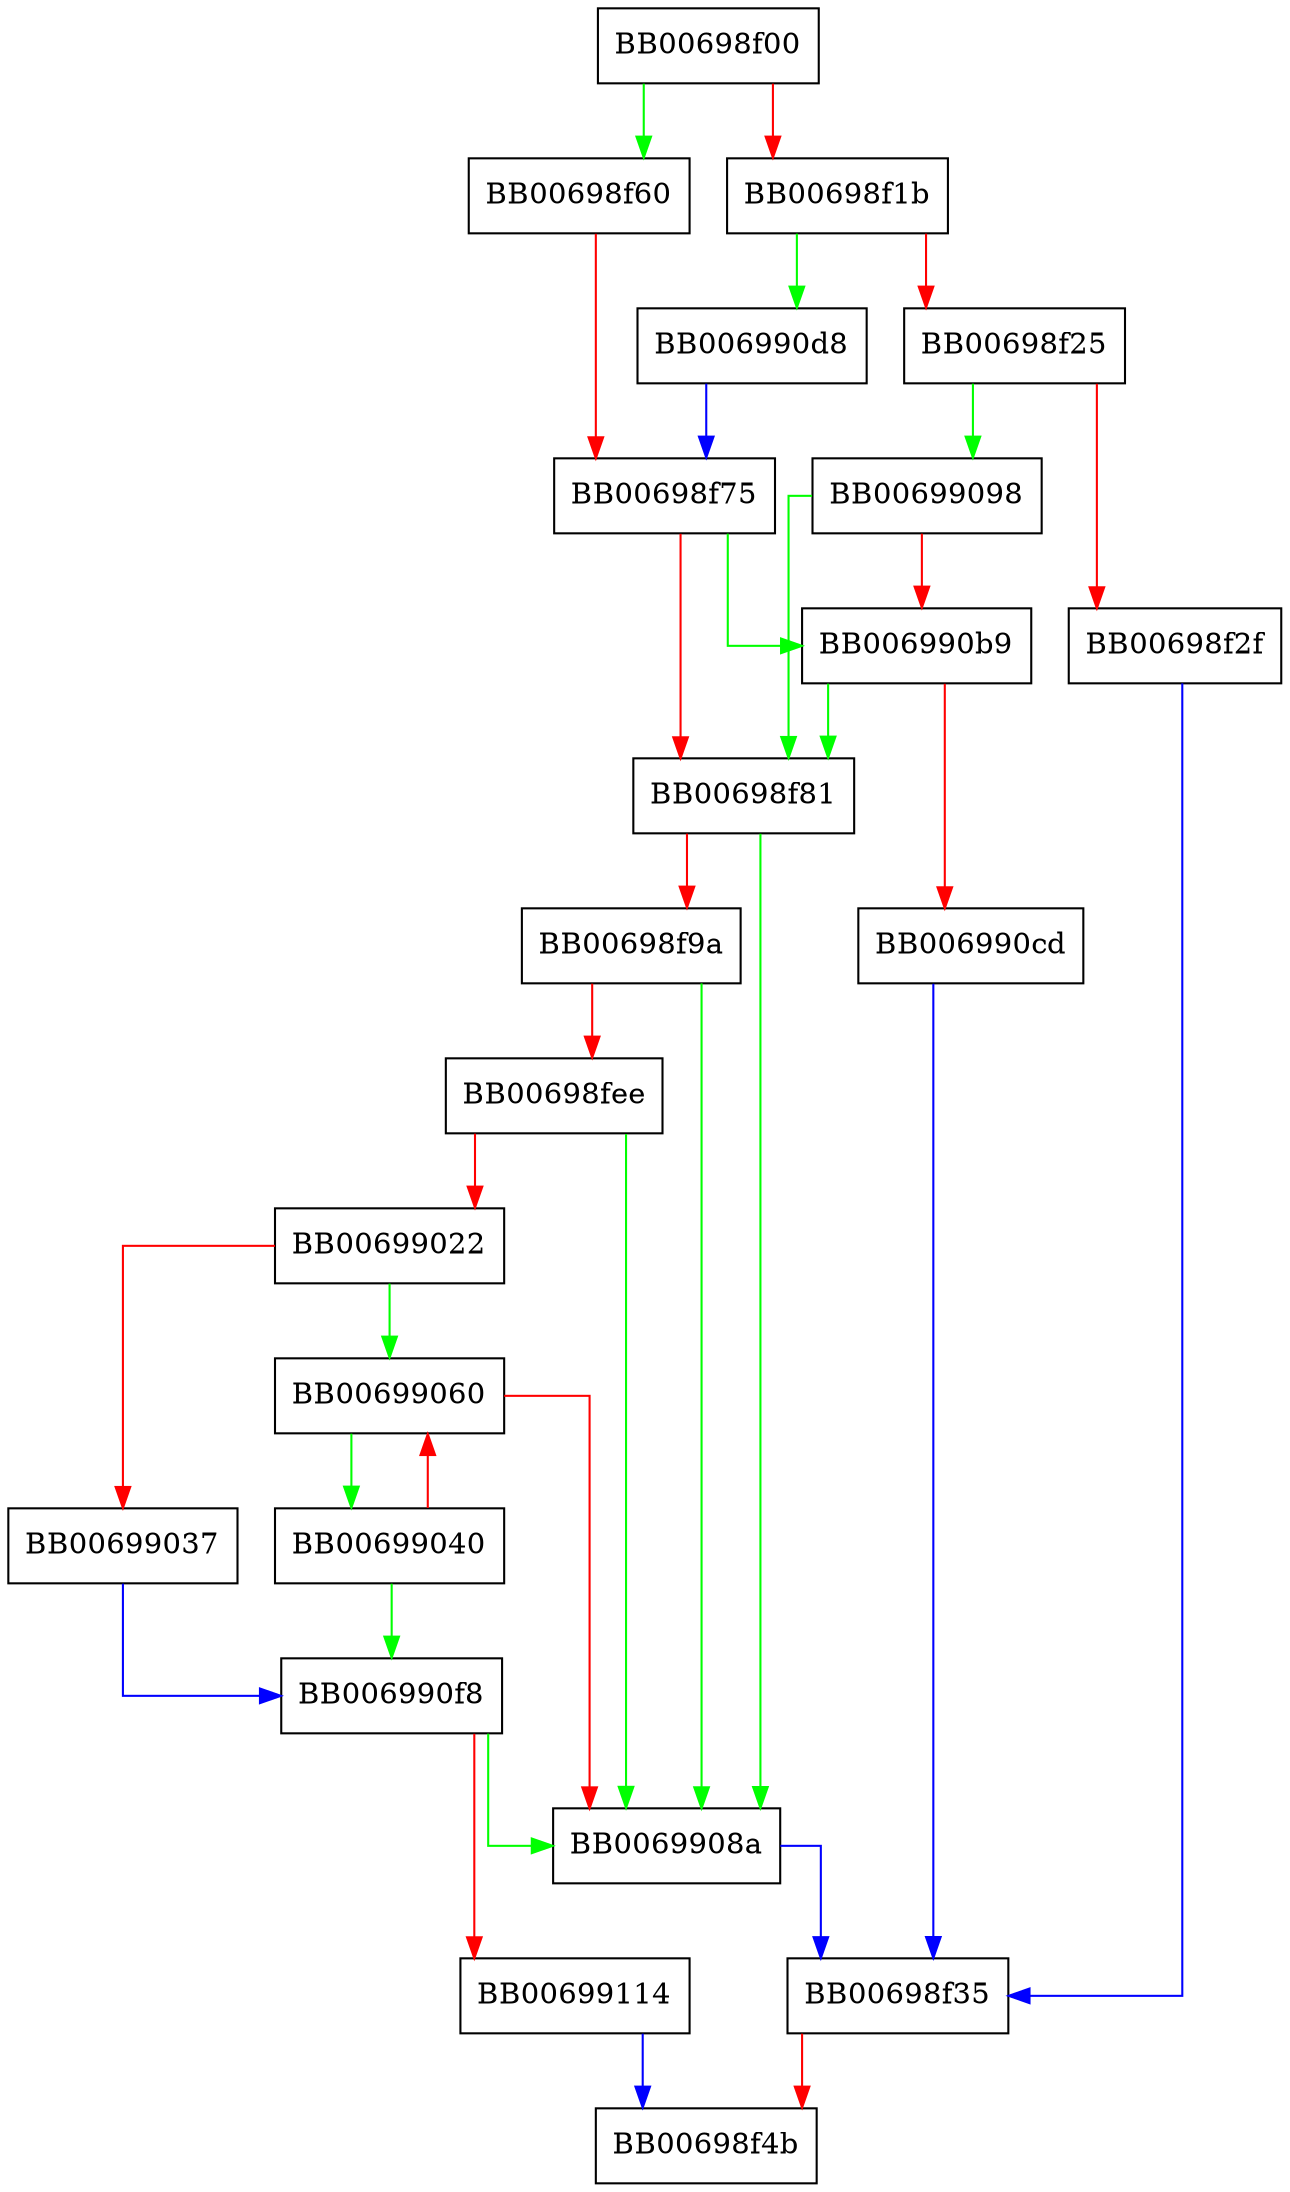digraph aes_gcm_siv_initkey {
  node [shape="box"];
  graph [splines=ortho];
  BB00698f00 -> BB00698f60 [color="green"];
  BB00698f00 -> BB00698f1b [color="red"];
  BB00698f1b -> BB006990d8 [color="green"];
  BB00698f1b -> BB00698f25 [color="red"];
  BB00698f25 -> BB00699098 [color="green"];
  BB00698f25 -> BB00698f2f [color="red"];
  BB00698f2f -> BB00698f35 [color="blue"];
  BB00698f35 -> BB00698f4b [color="red"];
  BB00698f60 -> BB00698f75 [color="red"];
  BB00698f75 -> BB006990b9 [color="green"];
  BB00698f75 -> BB00698f81 [color="red"];
  BB00698f81 -> BB0069908a [color="green"];
  BB00698f81 -> BB00698f9a [color="red"];
  BB00698f9a -> BB0069908a [color="green"];
  BB00698f9a -> BB00698fee [color="red"];
  BB00698fee -> BB0069908a [color="green"];
  BB00698fee -> BB00699022 [color="red"];
  BB00699022 -> BB00699060 [color="green"];
  BB00699022 -> BB00699037 [color="red"];
  BB00699037 -> BB006990f8 [color="blue"];
  BB00699040 -> BB006990f8 [color="green"];
  BB00699040 -> BB00699060 [color="red"];
  BB00699060 -> BB00699040 [color="green"];
  BB00699060 -> BB0069908a [color="red"];
  BB0069908a -> BB00698f35 [color="blue"];
  BB00699098 -> BB00698f81 [color="green"];
  BB00699098 -> BB006990b9 [color="red"];
  BB006990b9 -> BB00698f81 [color="green"];
  BB006990b9 -> BB006990cd [color="red"];
  BB006990cd -> BB00698f35 [color="blue"];
  BB006990d8 -> BB00698f75 [color="blue"];
  BB006990f8 -> BB0069908a [color="green"];
  BB006990f8 -> BB00699114 [color="red"];
  BB00699114 -> BB00698f4b [color="blue"];
}